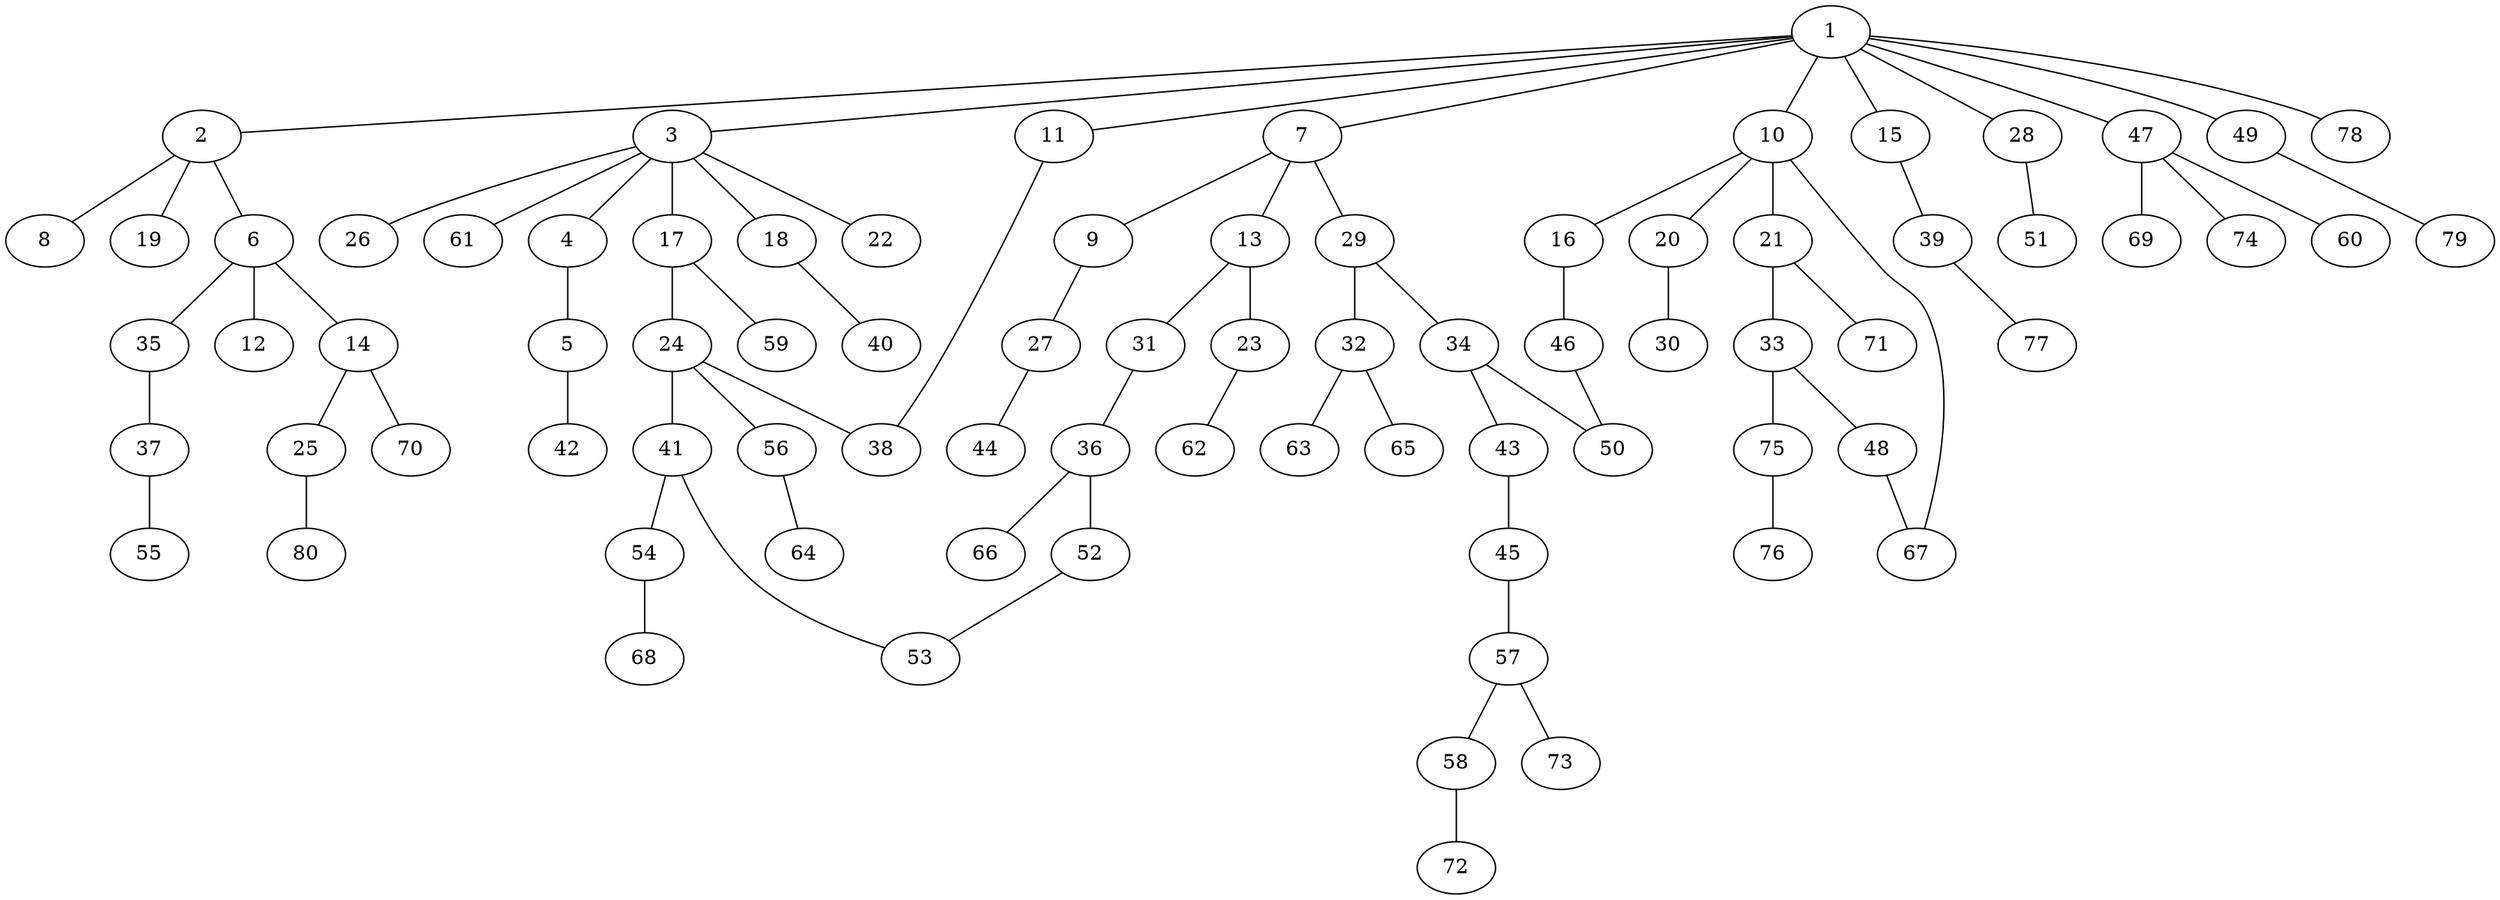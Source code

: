 graph graphname {1--2
1--3
1--7
1--10
1--11
1--15
1--28
1--47
1--49
1--78
2--6
2--8
2--19
3--4
3--17
3--18
3--22
3--26
3--61
4--5
5--42
6--12
6--14
6--35
7--9
7--13
7--29
9--27
10--16
10--20
10--21
10--67
11--38
13--23
13--31
14--25
14--70
15--39
16--46
17--24
17--59
18--40
20--30
21--33
21--71
23--62
24--38
24--41
24--56
25--80
27--44
28--51
29--32
29--34
31--36
32--63
32--65
33--48
33--75
34--43
34--50
35--37
36--52
36--66
37--55
39--77
41--53
41--54
43--45
45--57
46--50
47--60
47--69
47--74
48--67
49--79
52--53
54--68
56--64
57--58
57--73
58--72
75--76
}